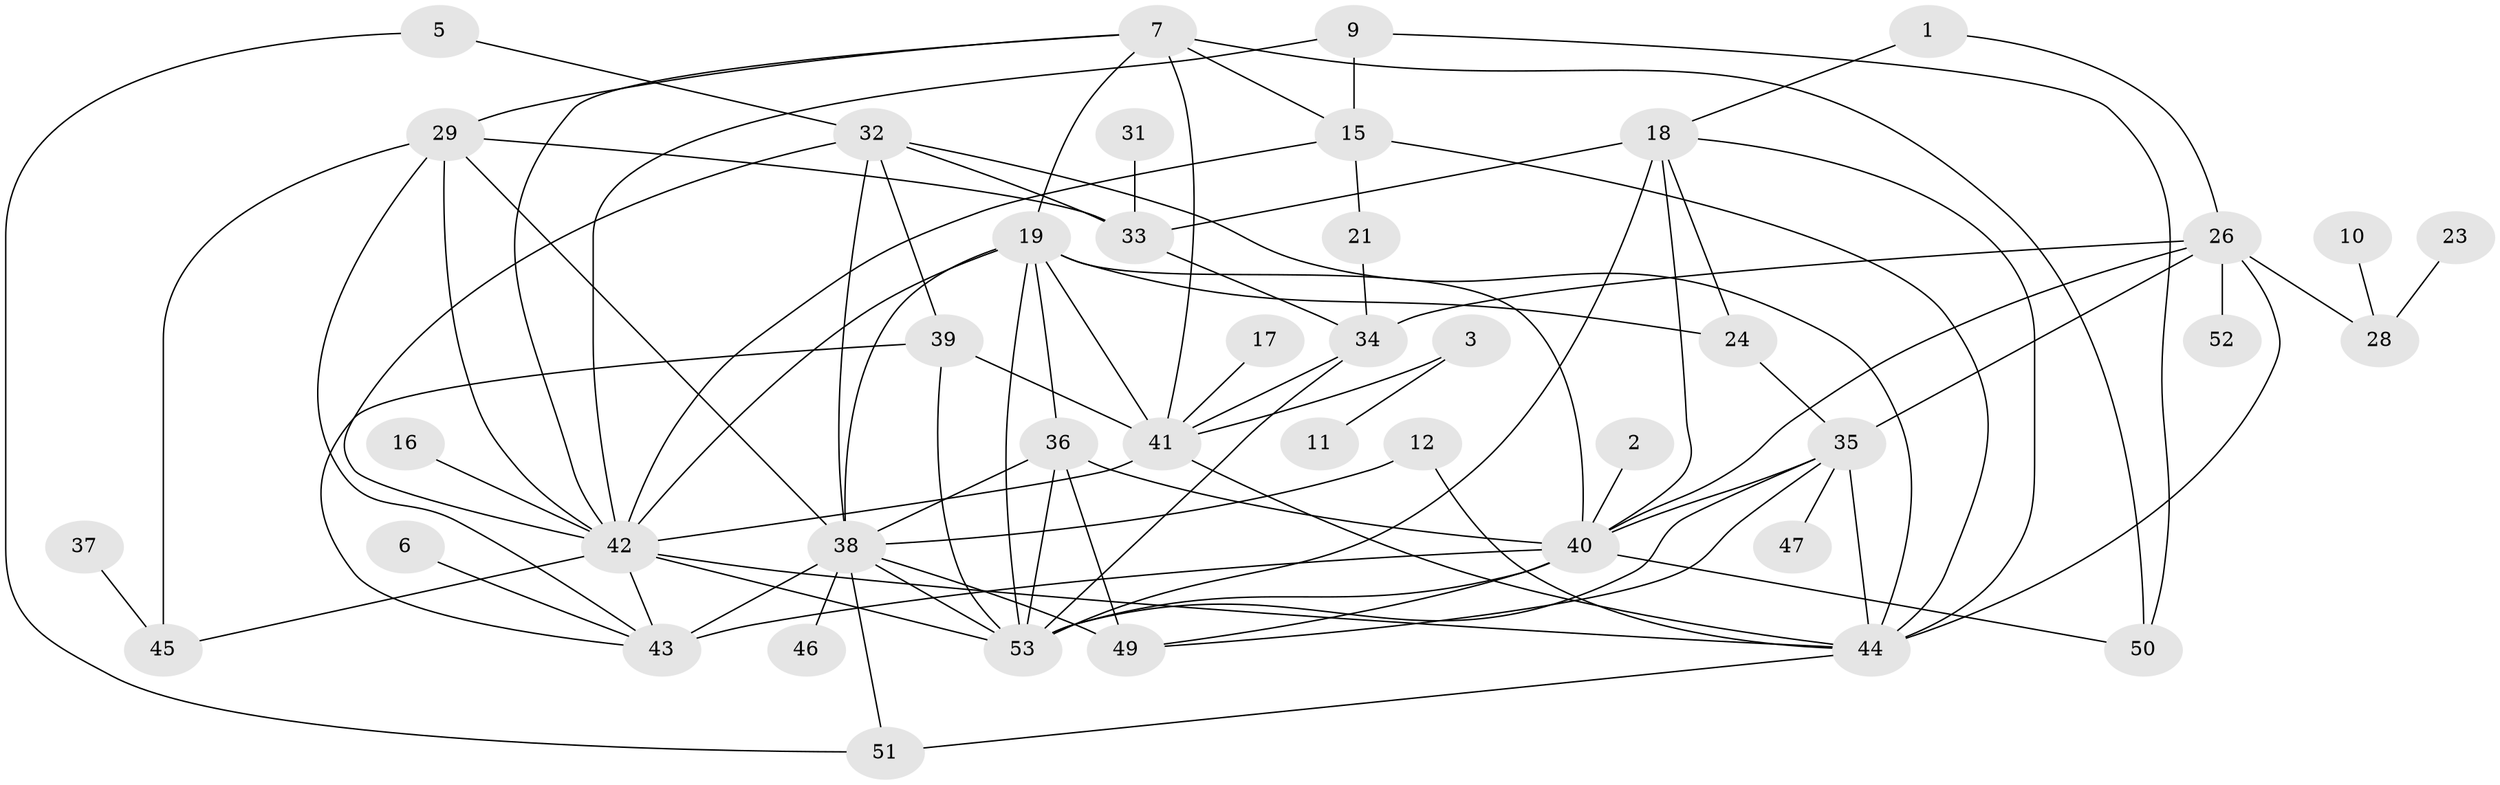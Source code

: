 // original degree distribution, {2: 0.2761904761904762, 1: 0.13333333333333333, 5: 0.09523809523809523, 4: 0.18095238095238095, 3: 0.14285714285714285, 6: 0.05714285714285714, 0: 0.08571428571428572, 7: 0.02857142857142857}
// Generated by graph-tools (version 1.1) at 2025/49/03/09/25 03:49:08]
// undirected, 43 vertices, 89 edges
graph export_dot {
graph [start="1"]
  node [color=gray90,style=filled];
  1;
  2;
  3;
  5;
  6;
  7;
  9;
  10;
  11;
  12;
  15;
  16;
  17;
  18;
  19;
  21;
  23;
  24;
  26;
  28;
  29;
  31;
  32;
  33;
  34;
  35;
  36;
  37;
  38;
  39;
  40;
  41;
  42;
  43;
  44;
  45;
  46;
  47;
  49;
  50;
  51;
  52;
  53;
  1 -- 18 [weight=1.0];
  1 -- 26 [weight=1.0];
  2 -- 40 [weight=1.0];
  3 -- 11 [weight=1.0];
  3 -- 41 [weight=1.0];
  5 -- 32 [weight=1.0];
  5 -- 51 [weight=1.0];
  6 -- 43 [weight=1.0];
  7 -- 15 [weight=1.0];
  7 -- 19 [weight=1.0];
  7 -- 29 [weight=1.0];
  7 -- 41 [weight=1.0];
  7 -- 42 [weight=1.0];
  7 -- 50 [weight=1.0];
  9 -- 15 [weight=1.0];
  9 -- 42 [weight=1.0];
  9 -- 50 [weight=1.0];
  10 -- 28 [weight=1.0];
  12 -- 38 [weight=1.0];
  12 -- 44 [weight=1.0];
  15 -- 21 [weight=1.0];
  15 -- 42 [weight=1.0];
  15 -- 44 [weight=1.0];
  16 -- 42 [weight=1.0];
  17 -- 41 [weight=1.0];
  18 -- 24 [weight=1.0];
  18 -- 33 [weight=1.0];
  18 -- 40 [weight=2.0];
  18 -- 44 [weight=1.0];
  18 -- 53 [weight=1.0];
  19 -- 24 [weight=1.0];
  19 -- 36 [weight=1.0];
  19 -- 38 [weight=1.0];
  19 -- 40 [weight=1.0];
  19 -- 41 [weight=1.0];
  19 -- 42 [weight=1.0];
  19 -- 53 [weight=1.0];
  21 -- 34 [weight=1.0];
  23 -- 28 [weight=1.0];
  24 -- 35 [weight=1.0];
  26 -- 28 [weight=1.0];
  26 -- 34 [weight=1.0];
  26 -- 35 [weight=1.0];
  26 -- 40 [weight=1.0];
  26 -- 44 [weight=1.0];
  26 -- 52 [weight=1.0];
  29 -- 33 [weight=1.0];
  29 -- 38 [weight=1.0];
  29 -- 42 [weight=1.0];
  29 -- 43 [weight=1.0];
  29 -- 45 [weight=1.0];
  31 -- 33 [weight=1.0];
  32 -- 33 [weight=1.0];
  32 -- 38 [weight=1.0];
  32 -- 39 [weight=1.0];
  32 -- 42 [weight=1.0];
  32 -- 44 [weight=1.0];
  33 -- 34 [weight=1.0];
  34 -- 41 [weight=2.0];
  34 -- 53 [weight=1.0];
  35 -- 40 [weight=1.0];
  35 -- 44 [weight=1.0];
  35 -- 47 [weight=1.0];
  35 -- 49 [weight=1.0];
  35 -- 53 [weight=1.0];
  36 -- 38 [weight=1.0];
  36 -- 40 [weight=1.0];
  36 -- 49 [weight=1.0];
  36 -- 53 [weight=1.0];
  37 -- 45 [weight=1.0];
  38 -- 43 [weight=2.0];
  38 -- 46 [weight=1.0];
  38 -- 49 [weight=2.0];
  38 -- 51 [weight=1.0];
  38 -- 53 [weight=1.0];
  39 -- 41 [weight=1.0];
  39 -- 43 [weight=1.0];
  39 -- 53 [weight=1.0];
  40 -- 43 [weight=2.0];
  40 -- 49 [weight=1.0];
  40 -- 50 [weight=1.0];
  40 -- 53 [weight=1.0];
  41 -- 42 [weight=1.0];
  41 -- 44 [weight=1.0];
  42 -- 43 [weight=1.0];
  42 -- 44 [weight=1.0];
  42 -- 45 [weight=1.0];
  42 -- 53 [weight=1.0];
  44 -- 51 [weight=1.0];
}
